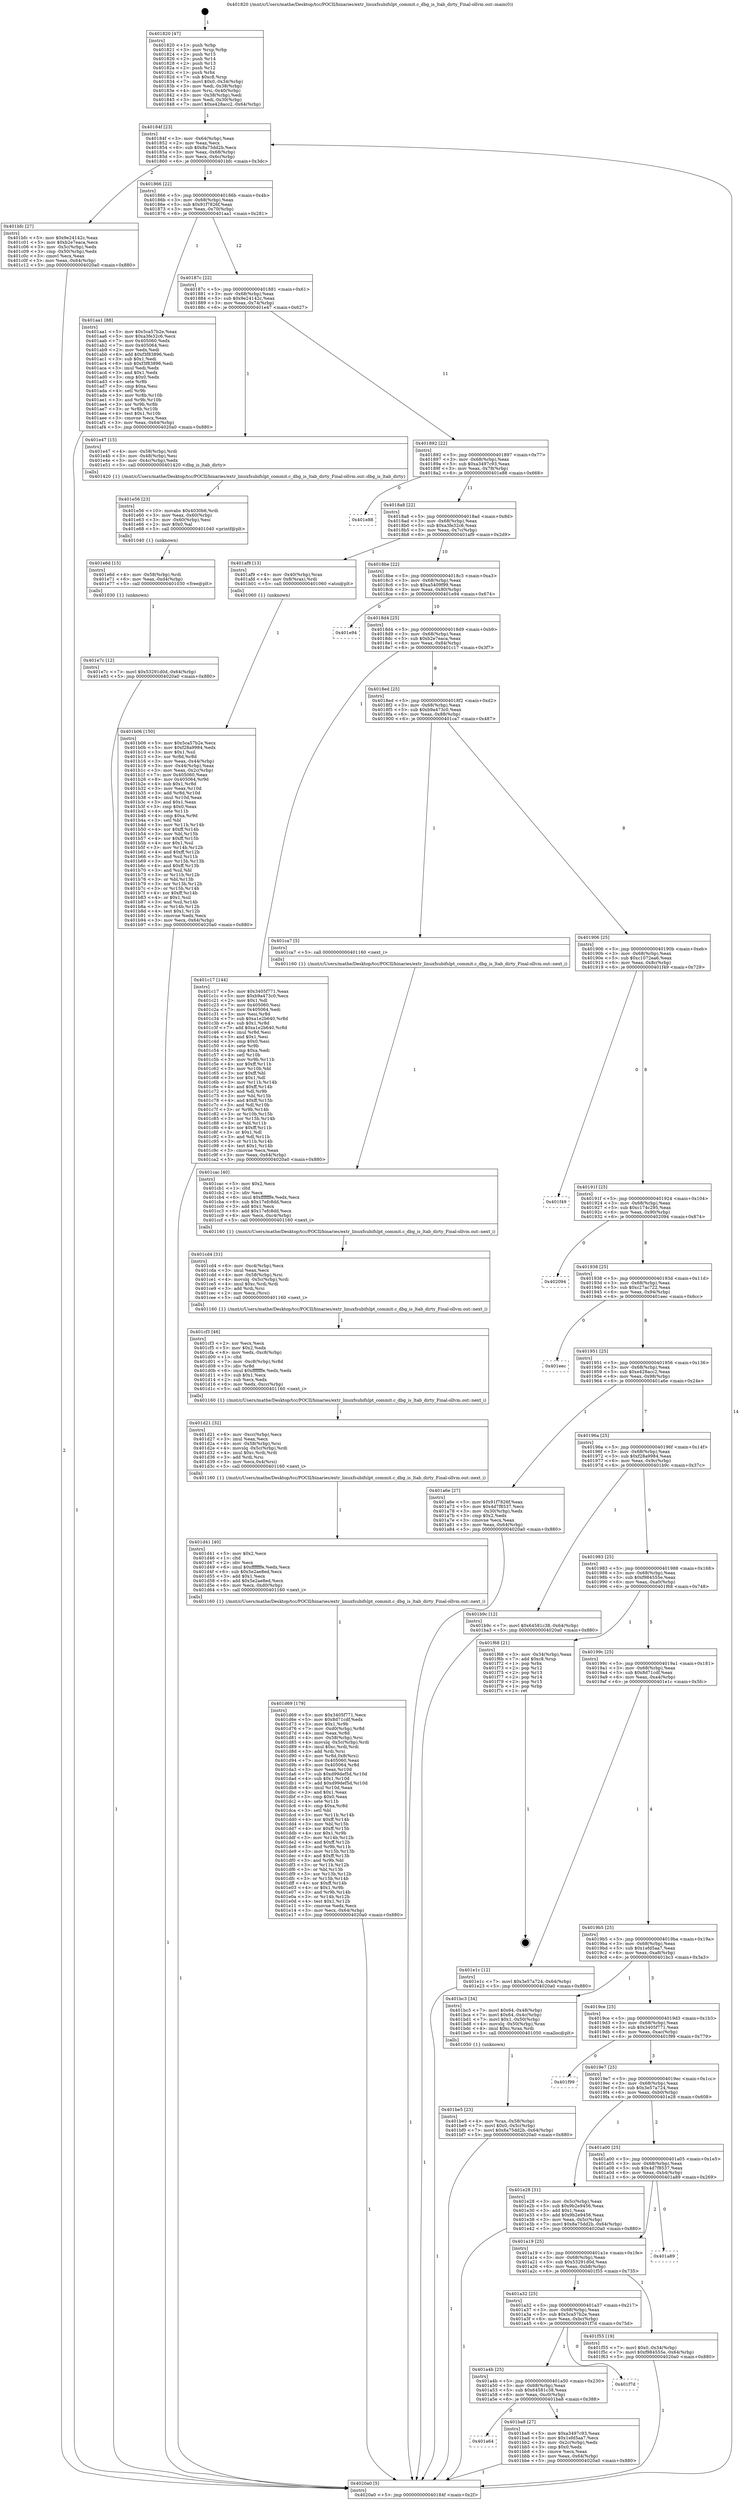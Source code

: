 digraph "0x401820" {
  label = "0x401820 (/mnt/c/Users/mathe/Desktop/tcc/POCII/binaries/extr_linuxfsubifslpt_commit.c_dbg_is_ltab_dirty_Final-ollvm.out::main(0))"
  labelloc = "t"
  node[shape=record]

  Entry [label="",width=0.3,height=0.3,shape=circle,fillcolor=black,style=filled]
  "0x40184f" [label="{
     0x40184f [23]\l
     | [instrs]\l
     &nbsp;&nbsp;0x40184f \<+3\>: mov -0x64(%rbp),%eax\l
     &nbsp;&nbsp;0x401852 \<+2\>: mov %eax,%ecx\l
     &nbsp;&nbsp;0x401854 \<+6\>: sub $0x8a75dd2b,%ecx\l
     &nbsp;&nbsp;0x40185a \<+3\>: mov %eax,-0x68(%rbp)\l
     &nbsp;&nbsp;0x40185d \<+3\>: mov %ecx,-0x6c(%rbp)\l
     &nbsp;&nbsp;0x401860 \<+6\>: je 0000000000401bfc \<main+0x3dc\>\l
  }"]
  "0x401bfc" [label="{
     0x401bfc [27]\l
     | [instrs]\l
     &nbsp;&nbsp;0x401bfc \<+5\>: mov $0x9e24142c,%eax\l
     &nbsp;&nbsp;0x401c01 \<+5\>: mov $0xb2e7eaca,%ecx\l
     &nbsp;&nbsp;0x401c06 \<+3\>: mov -0x5c(%rbp),%edx\l
     &nbsp;&nbsp;0x401c09 \<+3\>: cmp -0x50(%rbp),%edx\l
     &nbsp;&nbsp;0x401c0c \<+3\>: cmovl %ecx,%eax\l
     &nbsp;&nbsp;0x401c0f \<+3\>: mov %eax,-0x64(%rbp)\l
     &nbsp;&nbsp;0x401c12 \<+5\>: jmp 00000000004020a0 \<main+0x880\>\l
  }"]
  "0x401866" [label="{
     0x401866 [22]\l
     | [instrs]\l
     &nbsp;&nbsp;0x401866 \<+5\>: jmp 000000000040186b \<main+0x4b\>\l
     &nbsp;&nbsp;0x40186b \<+3\>: mov -0x68(%rbp),%eax\l
     &nbsp;&nbsp;0x40186e \<+5\>: sub $0x91f7826f,%eax\l
     &nbsp;&nbsp;0x401873 \<+3\>: mov %eax,-0x70(%rbp)\l
     &nbsp;&nbsp;0x401876 \<+6\>: je 0000000000401aa1 \<main+0x281\>\l
  }"]
  Exit [label="",width=0.3,height=0.3,shape=circle,fillcolor=black,style=filled,peripheries=2]
  "0x401aa1" [label="{
     0x401aa1 [88]\l
     | [instrs]\l
     &nbsp;&nbsp;0x401aa1 \<+5\>: mov $0x5ca57b2e,%eax\l
     &nbsp;&nbsp;0x401aa6 \<+5\>: mov $0xa3fe32c6,%ecx\l
     &nbsp;&nbsp;0x401aab \<+7\>: mov 0x405060,%edx\l
     &nbsp;&nbsp;0x401ab2 \<+7\>: mov 0x405064,%esi\l
     &nbsp;&nbsp;0x401ab9 \<+2\>: mov %edx,%edi\l
     &nbsp;&nbsp;0x401abb \<+6\>: add $0xf3f83896,%edi\l
     &nbsp;&nbsp;0x401ac1 \<+3\>: sub $0x1,%edi\l
     &nbsp;&nbsp;0x401ac4 \<+6\>: sub $0xf3f83896,%edi\l
     &nbsp;&nbsp;0x401aca \<+3\>: imul %edi,%edx\l
     &nbsp;&nbsp;0x401acd \<+3\>: and $0x1,%edx\l
     &nbsp;&nbsp;0x401ad0 \<+3\>: cmp $0x0,%edx\l
     &nbsp;&nbsp;0x401ad3 \<+4\>: sete %r8b\l
     &nbsp;&nbsp;0x401ad7 \<+3\>: cmp $0xa,%esi\l
     &nbsp;&nbsp;0x401ada \<+4\>: setl %r9b\l
     &nbsp;&nbsp;0x401ade \<+3\>: mov %r8b,%r10b\l
     &nbsp;&nbsp;0x401ae1 \<+3\>: and %r9b,%r10b\l
     &nbsp;&nbsp;0x401ae4 \<+3\>: xor %r9b,%r8b\l
     &nbsp;&nbsp;0x401ae7 \<+3\>: or %r8b,%r10b\l
     &nbsp;&nbsp;0x401aea \<+4\>: test $0x1,%r10b\l
     &nbsp;&nbsp;0x401aee \<+3\>: cmovne %ecx,%eax\l
     &nbsp;&nbsp;0x401af1 \<+3\>: mov %eax,-0x64(%rbp)\l
     &nbsp;&nbsp;0x401af4 \<+5\>: jmp 00000000004020a0 \<main+0x880\>\l
  }"]
  "0x40187c" [label="{
     0x40187c [22]\l
     | [instrs]\l
     &nbsp;&nbsp;0x40187c \<+5\>: jmp 0000000000401881 \<main+0x61\>\l
     &nbsp;&nbsp;0x401881 \<+3\>: mov -0x68(%rbp),%eax\l
     &nbsp;&nbsp;0x401884 \<+5\>: sub $0x9e24142c,%eax\l
     &nbsp;&nbsp;0x401889 \<+3\>: mov %eax,-0x74(%rbp)\l
     &nbsp;&nbsp;0x40188c \<+6\>: je 0000000000401e47 \<main+0x627\>\l
  }"]
  "0x401e7c" [label="{
     0x401e7c [12]\l
     | [instrs]\l
     &nbsp;&nbsp;0x401e7c \<+7\>: movl $0x53291d0d,-0x64(%rbp)\l
     &nbsp;&nbsp;0x401e83 \<+5\>: jmp 00000000004020a0 \<main+0x880\>\l
  }"]
  "0x401e47" [label="{
     0x401e47 [15]\l
     | [instrs]\l
     &nbsp;&nbsp;0x401e47 \<+4\>: mov -0x58(%rbp),%rdi\l
     &nbsp;&nbsp;0x401e4b \<+3\>: mov -0x48(%rbp),%esi\l
     &nbsp;&nbsp;0x401e4e \<+3\>: mov -0x4c(%rbp),%edx\l
     &nbsp;&nbsp;0x401e51 \<+5\>: call 0000000000401420 \<dbg_is_ltab_dirty\>\l
     | [calls]\l
     &nbsp;&nbsp;0x401420 \{1\} (/mnt/c/Users/mathe/Desktop/tcc/POCII/binaries/extr_linuxfsubifslpt_commit.c_dbg_is_ltab_dirty_Final-ollvm.out::dbg_is_ltab_dirty)\l
  }"]
  "0x401892" [label="{
     0x401892 [22]\l
     | [instrs]\l
     &nbsp;&nbsp;0x401892 \<+5\>: jmp 0000000000401897 \<main+0x77\>\l
     &nbsp;&nbsp;0x401897 \<+3\>: mov -0x68(%rbp),%eax\l
     &nbsp;&nbsp;0x40189a \<+5\>: sub $0xa3497c93,%eax\l
     &nbsp;&nbsp;0x40189f \<+3\>: mov %eax,-0x78(%rbp)\l
     &nbsp;&nbsp;0x4018a2 \<+6\>: je 0000000000401e88 \<main+0x668\>\l
  }"]
  "0x401e6d" [label="{
     0x401e6d [15]\l
     | [instrs]\l
     &nbsp;&nbsp;0x401e6d \<+4\>: mov -0x58(%rbp),%rdi\l
     &nbsp;&nbsp;0x401e71 \<+6\>: mov %eax,-0xd4(%rbp)\l
     &nbsp;&nbsp;0x401e77 \<+5\>: call 0000000000401030 \<free@plt\>\l
     | [calls]\l
     &nbsp;&nbsp;0x401030 \{1\} (unknown)\l
  }"]
  "0x401e88" [label="{
     0x401e88\l
  }", style=dashed]
  "0x4018a8" [label="{
     0x4018a8 [22]\l
     | [instrs]\l
     &nbsp;&nbsp;0x4018a8 \<+5\>: jmp 00000000004018ad \<main+0x8d\>\l
     &nbsp;&nbsp;0x4018ad \<+3\>: mov -0x68(%rbp),%eax\l
     &nbsp;&nbsp;0x4018b0 \<+5\>: sub $0xa3fe32c6,%eax\l
     &nbsp;&nbsp;0x4018b5 \<+3\>: mov %eax,-0x7c(%rbp)\l
     &nbsp;&nbsp;0x4018b8 \<+6\>: je 0000000000401af9 \<main+0x2d9\>\l
  }"]
  "0x401e56" [label="{
     0x401e56 [23]\l
     | [instrs]\l
     &nbsp;&nbsp;0x401e56 \<+10\>: movabs $0x4030b6,%rdi\l
     &nbsp;&nbsp;0x401e60 \<+3\>: mov %eax,-0x60(%rbp)\l
     &nbsp;&nbsp;0x401e63 \<+3\>: mov -0x60(%rbp),%esi\l
     &nbsp;&nbsp;0x401e66 \<+2\>: mov $0x0,%al\l
     &nbsp;&nbsp;0x401e68 \<+5\>: call 0000000000401040 \<printf@plt\>\l
     | [calls]\l
     &nbsp;&nbsp;0x401040 \{1\} (unknown)\l
  }"]
  "0x401af9" [label="{
     0x401af9 [13]\l
     | [instrs]\l
     &nbsp;&nbsp;0x401af9 \<+4\>: mov -0x40(%rbp),%rax\l
     &nbsp;&nbsp;0x401afd \<+4\>: mov 0x8(%rax),%rdi\l
     &nbsp;&nbsp;0x401b01 \<+5\>: call 0000000000401060 \<atoi@plt\>\l
     | [calls]\l
     &nbsp;&nbsp;0x401060 \{1\} (unknown)\l
  }"]
  "0x4018be" [label="{
     0x4018be [22]\l
     | [instrs]\l
     &nbsp;&nbsp;0x4018be \<+5\>: jmp 00000000004018c3 \<main+0xa3\>\l
     &nbsp;&nbsp;0x4018c3 \<+3\>: mov -0x68(%rbp),%eax\l
     &nbsp;&nbsp;0x4018c6 \<+5\>: sub $0xa5409f99,%eax\l
     &nbsp;&nbsp;0x4018cb \<+3\>: mov %eax,-0x80(%rbp)\l
     &nbsp;&nbsp;0x4018ce \<+6\>: je 0000000000401e94 \<main+0x674\>\l
  }"]
  "0x401d69" [label="{
     0x401d69 [179]\l
     | [instrs]\l
     &nbsp;&nbsp;0x401d69 \<+5\>: mov $0x3405f771,%ecx\l
     &nbsp;&nbsp;0x401d6e \<+5\>: mov $0x8d71cdf,%edx\l
     &nbsp;&nbsp;0x401d73 \<+3\>: mov $0x1,%r9b\l
     &nbsp;&nbsp;0x401d76 \<+7\>: mov -0xd0(%rbp),%r8d\l
     &nbsp;&nbsp;0x401d7d \<+4\>: imul %eax,%r8d\l
     &nbsp;&nbsp;0x401d81 \<+4\>: mov -0x58(%rbp),%rsi\l
     &nbsp;&nbsp;0x401d85 \<+4\>: movslq -0x5c(%rbp),%rdi\l
     &nbsp;&nbsp;0x401d89 \<+4\>: imul $0xc,%rdi,%rdi\l
     &nbsp;&nbsp;0x401d8d \<+3\>: add %rdi,%rsi\l
     &nbsp;&nbsp;0x401d90 \<+4\>: mov %r8d,0x8(%rsi)\l
     &nbsp;&nbsp;0x401d94 \<+7\>: mov 0x405060,%eax\l
     &nbsp;&nbsp;0x401d9b \<+8\>: mov 0x405064,%r8d\l
     &nbsp;&nbsp;0x401da3 \<+3\>: mov %eax,%r10d\l
     &nbsp;&nbsp;0x401da6 \<+7\>: sub $0xd99def5d,%r10d\l
     &nbsp;&nbsp;0x401dad \<+4\>: sub $0x1,%r10d\l
     &nbsp;&nbsp;0x401db1 \<+7\>: add $0xd99def5d,%r10d\l
     &nbsp;&nbsp;0x401db8 \<+4\>: imul %r10d,%eax\l
     &nbsp;&nbsp;0x401dbc \<+3\>: and $0x1,%eax\l
     &nbsp;&nbsp;0x401dbf \<+3\>: cmp $0x0,%eax\l
     &nbsp;&nbsp;0x401dc2 \<+4\>: sete %r11b\l
     &nbsp;&nbsp;0x401dc6 \<+4\>: cmp $0xa,%r8d\l
     &nbsp;&nbsp;0x401dca \<+3\>: setl %bl\l
     &nbsp;&nbsp;0x401dcd \<+3\>: mov %r11b,%r14b\l
     &nbsp;&nbsp;0x401dd0 \<+4\>: xor $0xff,%r14b\l
     &nbsp;&nbsp;0x401dd4 \<+3\>: mov %bl,%r15b\l
     &nbsp;&nbsp;0x401dd7 \<+4\>: xor $0xff,%r15b\l
     &nbsp;&nbsp;0x401ddb \<+4\>: xor $0x1,%r9b\l
     &nbsp;&nbsp;0x401ddf \<+3\>: mov %r14b,%r12b\l
     &nbsp;&nbsp;0x401de2 \<+4\>: and $0xff,%r12b\l
     &nbsp;&nbsp;0x401de6 \<+3\>: and %r9b,%r11b\l
     &nbsp;&nbsp;0x401de9 \<+3\>: mov %r15b,%r13b\l
     &nbsp;&nbsp;0x401dec \<+4\>: and $0xff,%r13b\l
     &nbsp;&nbsp;0x401df0 \<+3\>: and %r9b,%bl\l
     &nbsp;&nbsp;0x401df3 \<+3\>: or %r11b,%r12b\l
     &nbsp;&nbsp;0x401df6 \<+3\>: or %bl,%r13b\l
     &nbsp;&nbsp;0x401df9 \<+3\>: xor %r13b,%r12b\l
     &nbsp;&nbsp;0x401dfc \<+3\>: or %r15b,%r14b\l
     &nbsp;&nbsp;0x401dff \<+4\>: xor $0xff,%r14b\l
     &nbsp;&nbsp;0x401e03 \<+4\>: or $0x1,%r9b\l
     &nbsp;&nbsp;0x401e07 \<+3\>: and %r9b,%r14b\l
     &nbsp;&nbsp;0x401e0a \<+3\>: or %r14b,%r12b\l
     &nbsp;&nbsp;0x401e0d \<+4\>: test $0x1,%r12b\l
     &nbsp;&nbsp;0x401e11 \<+3\>: cmovne %edx,%ecx\l
     &nbsp;&nbsp;0x401e14 \<+3\>: mov %ecx,-0x64(%rbp)\l
     &nbsp;&nbsp;0x401e17 \<+5\>: jmp 00000000004020a0 \<main+0x880\>\l
  }"]
  "0x401e94" [label="{
     0x401e94\l
  }", style=dashed]
  "0x4018d4" [label="{
     0x4018d4 [25]\l
     | [instrs]\l
     &nbsp;&nbsp;0x4018d4 \<+5\>: jmp 00000000004018d9 \<main+0xb9\>\l
     &nbsp;&nbsp;0x4018d9 \<+3\>: mov -0x68(%rbp),%eax\l
     &nbsp;&nbsp;0x4018dc \<+5\>: sub $0xb2e7eaca,%eax\l
     &nbsp;&nbsp;0x4018e1 \<+6\>: mov %eax,-0x84(%rbp)\l
     &nbsp;&nbsp;0x4018e7 \<+6\>: je 0000000000401c17 \<main+0x3f7\>\l
  }"]
  "0x401d41" [label="{
     0x401d41 [40]\l
     | [instrs]\l
     &nbsp;&nbsp;0x401d41 \<+5\>: mov $0x2,%ecx\l
     &nbsp;&nbsp;0x401d46 \<+1\>: cltd\l
     &nbsp;&nbsp;0x401d47 \<+2\>: idiv %ecx\l
     &nbsp;&nbsp;0x401d49 \<+6\>: imul $0xfffffffe,%edx,%ecx\l
     &nbsp;&nbsp;0x401d4f \<+6\>: sub $0x5e2ae8ed,%ecx\l
     &nbsp;&nbsp;0x401d55 \<+3\>: add $0x1,%ecx\l
     &nbsp;&nbsp;0x401d58 \<+6\>: add $0x5e2ae8ed,%ecx\l
     &nbsp;&nbsp;0x401d5e \<+6\>: mov %ecx,-0xd0(%rbp)\l
     &nbsp;&nbsp;0x401d64 \<+5\>: call 0000000000401160 \<next_i\>\l
     | [calls]\l
     &nbsp;&nbsp;0x401160 \{1\} (/mnt/c/Users/mathe/Desktop/tcc/POCII/binaries/extr_linuxfsubifslpt_commit.c_dbg_is_ltab_dirty_Final-ollvm.out::next_i)\l
  }"]
  "0x401c17" [label="{
     0x401c17 [144]\l
     | [instrs]\l
     &nbsp;&nbsp;0x401c17 \<+5\>: mov $0x3405f771,%eax\l
     &nbsp;&nbsp;0x401c1c \<+5\>: mov $0xb9a473c0,%ecx\l
     &nbsp;&nbsp;0x401c21 \<+2\>: mov $0x1,%dl\l
     &nbsp;&nbsp;0x401c23 \<+7\>: mov 0x405060,%esi\l
     &nbsp;&nbsp;0x401c2a \<+7\>: mov 0x405064,%edi\l
     &nbsp;&nbsp;0x401c31 \<+3\>: mov %esi,%r8d\l
     &nbsp;&nbsp;0x401c34 \<+7\>: sub $0xa1e2b640,%r8d\l
     &nbsp;&nbsp;0x401c3b \<+4\>: sub $0x1,%r8d\l
     &nbsp;&nbsp;0x401c3f \<+7\>: add $0xa1e2b640,%r8d\l
     &nbsp;&nbsp;0x401c46 \<+4\>: imul %r8d,%esi\l
     &nbsp;&nbsp;0x401c4a \<+3\>: and $0x1,%esi\l
     &nbsp;&nbsp;0x401c4d \<+3\>: cmp $0x0,%esi\l
     &nbsp;&nbsp;0x401c50 \<+4\>: sete %r9b\l
     &nbsp;&nbsp;0x401c54 \<+3\>: cmp $0xa,%edi\l
     &nbsp;&nbsp;0x401c57 \<+4\>: setl %r10b\l
     &nbsp;&nbsp;0x401c5b \<+3\>: mov %r9b,%r11b\l
     &nbsp;&nbsp;0x401c5e \<+4\>: xor $0xff,%r11b\l
     &nbsp;&nbsp;0x401c62 \<+3\>: mov %r10b,%bl\l
     &nbsp;&nbsp;0x401c65 \<+3\>: xor $0xff,%bl\l
     &nbsp;&nbsp;0x401c68 \<+3\>: xor $0x1,%dl\l
     &nbsp;&nbsp;0x401c6b \<+3\>: mov %r11b,%r14b\l
     &nbsp;&nbsp;0x401c6e \<+4\>: and $0xff,%r14b\l
     &nbsp;&nbsp;0x401c72 \<+3\>: and %dl,%r9b\l
     &nbsp;&nbsp;0x401c75 \<+3\>: mov %bl,%r15b\l
     &nbsp;&nbsp;0x401c78 \<+4\>: and $0xff,%r15b\l
     &nbsp;&nbsp;0x401c7c \<+3\>: and %dl,%r10b\l
     &nbsp;&nbsp;0x401c7f \<+3\>: or %r9b,%r14b\l
     &nbsp;&nbsp;0x401c82 \<+3\>: or %r10b,%r15b\l
     &nbsp;&nbsp;0x401c85 \<+3\>: xor %r15b,%r14b\l
     &nbsp;&nbsp;0x401c88 \<+3\>: or %bl,%r11b\l
     &nbsp;&nbsp;0x401c8b \<+4\>: xor $0xff,%r11b\l
     &nbsp;&nbsp;0x401c8f \<+3\>: or $0x1,%dl\l
     &nbsp;&nbsp;0x401c92 \<+3\>: and %dl,%r11b\l
     &nbsp;&nbsp;0x401c95 \<+3\>: or %r11b,%r14b\l
     &nbsp;&nbsp;0x401c98 \<+4\>: test $0x1,%r14b\l
     &nbsp;&nbsp;0x401c9c \<+3\>: cmovne %ecx,%eax\l
     &nbsp;&nbsp;0x401c9f \<+3\>: mov %eax,-0x64(%rbp)\l
     &nbsp;&nbsp;0x401ca2 \<+5\>: jmp 00000000004020a0 \<main+0x880\>\l
  }"]
  "0x4018ed" [label="{
     0x4018ed [25]\l
     | [instrs]\l
     &nbsp;&nbsp;0x4018ed \<+5\>: jmp 00000000004018f2 \<main+0xd2\>\l
     &nbsp;&nbsp;0x4018f2 \<+3\>: mov -0x68(%rbp),%eax\l
     &nbsp;&nbsp;0x4018f5 \<+5\>: sub $0xb9a473c0,%eax\l
     &nbsp;&nbsp;0x4018fa \<+6\>: mov %eax,-0x88(%rbp)\l
     &nbsp;&nbsp;0x401900 \<+6\>: je 0000000000401ca7 \<main+0x487\>\l
  }"]
  "0x401d21" [label="{
     0x401d21 [32]\l
     | [instrs]\l
     &nbsp;&nbsp;0x401d21 \<+6\>: mov -0xcc(%rbp),%ecx\l
     &nbsp;&nbsp;0x401d27 \<+3\>: imul %eax,%ecx\l
     &nbsp;&nbsp;0x401d2a \<+4\>: mov -0x58(%rbp),%rsi\l
     &nbsp;&nbsp;0x401d2e \<+4\>: movslq -0x5c(%rbp),%rdi\l
     &nbsp;&nbsp;0x401d32 \<+4\>: imul $0xc,%rdi,%rdi\l
     &nbsp;&nbsp;0x401d36 \<+3\>: add %rdi,%rsi\l
     &nbsp;&nbsp;0x401d39 \<+3\>: mov %ecx,0x4(%rsi)\l
     &nbsp;&nbsp;0x401d3c \<+5\>: call 0000000000401160 \<next_i\>\l
     | [calls]\l
     &nbsp;&nbsp;0x401160 \{1\} (/mnt/c/Users/mathe/Desktop/tcc/POCII/binaries/extr_linuxfsubifslpt_commit.c_dbg_is_ltab_dirty_Final-ollvm.out::next_i)\l
  }"]
  "0x401ca7" [label="{
     0x401ca7 [5]\l
     | [instrs]\l
     &nbsp;&nbsp;0x401ca7 \<+5\>: call 0000000000401160 \<next_i\>\l
     | [calls]\l
     &nbsp;&nbsp;0x401160 \{1\} (/mnt/c/Users/mathe/Desktop/tcc/POCII/binaries/extr_linuxfsubifslpt_commit.c_dbg_is_ltab_dirty_Final-ollvm.out::next_i)\l
  }"]
  "0x401906" [label="{
     0x401906 [25]\l
     | [instrs]\l
     &nbsp;&nbsp;0x401906 \<+5\>: jmp 000000000040190b \<main+0xeb\>\l
     &nbsp;&nbsp;0x40190b \<+3\>: mov -0x68(%rbp),%eax\l
     &nbsp;&nbsp;0x40190e \<+5\>: sub $0xc1072ea6,%eax\l
     &nbsp;&nbsp;0x401913 \<+6\>: mov %eax,-0x8c(%rbp)\l
     &nbsp;&nbsp;0x401919 \<+6\>: je 0000000000401f49 \<main+0x729\>\l
  }"]
  "0x401cf3" [label="{
     0x401cf3 [46]\l
     | [instrs]\l
     &nbsp;&nbsp;0x401cf3 \<+2\>: xor %ecx,%ecx\l
     &nbsp;&nbsp;0x401cf5 \<+5\>: mov $0x2,%edx\l
     &nbsp;&nbsp;0x401cfa \<+6\>: mov %edx,-0xc8(%rbp)\l
     &nbsp;&nbsp;0x401d00 \<+1\>: cltd\l
     &nbsp;&nbsp;0x401d01 \<+7\>: mov -0xc8(%rbp),%r8d\l
     &nbsp;&nbsp;0x401d08 \<+3\>: idiv %r8d\l
     &nbsp;&nbsp;0x401d0b \<+6\>: imul $0xfffffffe,%edx,%edx\l
     &nbsp;&nbsp;0x401d11 \<+3\>: sub $0x1,%ecx\l
     &nbsp;&nbsp;0x401d14 \<+2\>: sub %ecx,%edx\l
     &nbsp;&nbsp;0x401d16 \<+6\>: mov %edx,-0xcc(%rbp)\l
     &nbsp;&nbsp;0x401d1c \<+5\>: call 0000000000401160 \<next_i\>\l
     | [calls]\l
     &nbsp;&nbsp;0x401160 \{1\} (/mnt/c/Users/mathe/Desktop/tcc/POCII/binaries/extr_linuxfsubifslpt_commit.c_dbg_is_ltab_dirty_Final-ollvm.out::next_i)\l
  }"]
  "0x401f49" [label="{
     0x401f49\l
  }", style=dashed]
  "0x40191f" [label="{
     0x40191f [25]\l
     | [instrs]\l
     &nbsp;&nbsp;0x40191f \<+5\>: jmp 0000000000401924 \<main+0x104\>\l
     &nbsp;&nbsp;0x401924 \<+3\>: mov -0x68(%rbp),%eax\l
     &nbsp;&nbsp;0x401927 \<+5\>: sub $0xc174c295,%eax\l
     &nbsp;&nbsp;0x40192c \<+6\>: mov %eax,-0x90(%rbp)\l
     &nbsp;&nbsp;0x401932 \<+6\>: je 0000000000402094 \<main+0x874\>\l
  }"]
  "0x401cd4" [label="{
     0x401cd4 [31]\l
     | [instrs]\l
     &nbsp;&nbsp;0x401cd4 \<+6\>: mov -0xc4(%rbp),%ecx\l
     &nbsp;&nbsp;0x401cda \<+3\>: imul %eax,%ecx\l
     &nbsp;&nbsp;0x401cdd \<+4\>: mov -0x58(%rbp),%rsi\l
     &nbsp;&nbsp;0x401ce1 \<+4\>: movslq -0x5c(%rbp),%rdi\l
     &nbsp;&nbsp;0x401ce5 \<+4\>: imul $0xc,%rdi,%rdi\l
     &nbsp;&nbsp;0x401ce9 \<+3\>: add %rdi,%rsi\l
     &nbsp;&nbsp;0x401cec \<+2\>: mov %ecx,(%rsi)\l
     &nbsp;&nbsp;0x401cee \<+5\>: call 0000000000401160 \<next_i\>\l
     | [calls]\l
     &nbsp;&nbsp;0x401160 \{1\} (/mnt/c/Users/mathe/Desktop/tcc/POCII/binaries/extr_linuxfsubifslpt_commit.c_dbg_is_ltab_dirty_Final-ollvm.out::next_i)\l
  }"]
  "0x402094" [label="{
     0x402094\l
  }", style=dashed]
  "0x401938" [label="{
     0x401938 [25]\l
     | [instrs]\l
     &nbsp;&nbsp;0x401938 \<+5\>: jmp 000000000040193d \<main+0x11d\>\l
     &nbsp;&nbsp;0x40193d \<+3\>: mov -0x68(%rbp),%eax\l
     &nbsp;&nbsp;0x401940 \<+5\>: sub $0xc27ac722,%eax\l
     &nbsp;&nbsp;0x401945 \<+6\>: mov %eax,-0x94(%rbp)\l
     &nbsp;&nbsp;0x40194b \<+6\>: je 0000000000401eec \<main+0x6cc\>\l
  }"]
  "0x401cac" [label="{
     0x401cac [40]\l
     | [instrs]\l
     &nbsp;&nbsp;0x401cac \<+5\>: mov $0x2,%ecx\l
     &nbsp;&nbsp;0x401cb1 \<+1\>: cltd\l
     &nbsp;&nbsp;0x401cb2 \<+2\>: idiv %ecx\l
     &nbsp;&nbsp;0x401cb4 \<+6\>: imul $0xfffffffe,%edx,%ecx\l
     &nbsp;&nbsp;0x401cba \<+6\>: sub $0x17efc8dd,%ecx\l
     &nbsp;&nbsp;0x401cc0 \<+3\>: add $0x1,%ecx\l
     &nbsp;&nbsp;0x401cc3 \<+6\>: add $0x17efc8dd,%ecx\l
     &nbsp;&nbsp;0x401cc9 \<+6\>: mov %ecx,-0xc4(%rbp)\l
     &nbsp;&nbsp;0x401ccf \<+5\>: call 0000000000401160 \<next_i\>\l
     | [calls]\l
     &nbsp;&nbsp;0x401160 \{1\} (/mnt/c/Users/mathe/Desktop/tcc/POCII/binaries/extr_linuxfsubifslpt_commit.c_dbg_is_ltab_dirty_Final-ollvm.out::next_i)\l
  }"]
  "0x401eec" [label="{
     0x401eec\l
  }", style=dashed]
  "0x401951" [label="{
     0x401951 [25]\l
     | [instrs]\l
     &nbsp;&nbsp;0x401951 \<+5\>: jmp 0000000000401956 \<main+0x136\>\l
     &nbsp;&nbsp;0x401956 \<+3\>: mov -0x68(%rbp),%eax\l
     &nbsp;&nbsp;0x401959 \<+5\>: sub $0xe428acc2,%eax\l
     &nbsp;&nbsp;0x40195e \<+6\>: mov %eax,-0x98(%rbp)\l
     &nbsp;&nbsp;0x401964 \<+6\>: je 0000000000401a6e \<main+0x24e\>\l
  }"]
  "0x401be5" [label="{
     0x401be5 [23]\l
     | [instrs]\l
     &nbsp;&nbsp;0x401be5 \<+4\>: mov %rax,-0x58(%rbp)\l
     &nbsp;&nbsp;0x401be9 \<+7\>: movl $0x0,-0x5c(%rbp)\l
     &nbsp;&nbsp;0x401bf0 \<+7\>: movl $0x8a75dd2b,-0x64(%rbp)\l
     &nbsp;&nbsp;0x401bf7 \<+5\>: jmp 00000000004020a0 \<main+0x880\>\l
  }"]
  "0x401a6e" [label="{
     0x401a6e [27]\l
     | [instrs]\l
     &nbsp;&nbsp;0x401a6e \<+5\>: mov $0x91f7826f,%eax\l
     &nbsp;&nbsp;0x401a73 \<+5\>: mov $0x4d7f8537,%ecx\l
     &nbsp;&nbsp;0x401a78 \<+3\>: mov -0x30(%rbp),%edx\l
     &nbsp;&nbsp;0x401a7b \<+3\>: cmp $0x2,%edx\l
     &nbsp;&nbsp;0x401a7e \<+3\>: cmovne %ecx,%eax\l
     &nbsp;&nbsp;0x401a81 \<+3\>: mov %eax,-0x64(%rbp)\l
     &nbsp;&nbsp;0x401a84 \<+5\>: jmp 00000000004020a0 \<main+0x880\>\l
  }"]
  "0x40196a" [label="{
     0x40196a [25]\l
     | [instrs]\l
     &nbsp;&nbsp;0x40196a \<+5\>: jmp 000000000040196f \<main+0x14f\>\l
     &nbsp;&nbsp;0x40196f \<+3\>: mov -0x68(%rbp),%eax\l
     &nbsp;&nbsp;0x401972 \<+5\>: sub $0xf28a9984,%eax\l
     &nbsp;&nbsp;0x401977 \<+6\>: mov %eax,-0x9c(%rbp)\l
     &nbsp;&nbsp;0x40197d \<+6\>: je 0000000000401b9c \<main+0x37c\>\l
  }"]
  "0x4020a0" [label="{
     0x4020a0 [5]\l
     | [instrs]\l
     &nbsp;&nbsp;0x4020a0 \<+5\>: jmp 000000000040184f \<main+0x2f\>\l
  }"]
  "0x401820" [label="{
     0x401820 [47]\l
     | [instrs]\l
     &nbsp;&nbsp;0x401820 \<+1\>: push %rbp\l
     &nbsp;&nbsp;0x401821 \<+3\>: mov %rsp,%rbp\l
     &nbsp;&nbsp;0x401824 \<+2\>: push %r15\l
     &nbsp;&nbsp;0x401826 \<+2\>: push %r14\l
     &nbsp;&nbsp;0x401828 \<+2\>: push %r13\l
     &nbsp;&nbsp;0x40182a \<+2\>: push %r12\l
     &nbsp;&nbsp;0x40182c \<+1\>: push %rbx\l
     &nbsp;&nbsp;0x40182d \<+7\>: sub $0xc8,%rsp\l
     &nbsp;&nbsp;0x401834 \<+7\>: movl $0x0,-0x34(%rbp)\l
     &nbsp;&nbsp;0x40183b \<+3\>: mov %edi,-0x38(%rbp)\l
     &nbsp;&nbsp;0x40183e \<+4\>: mov %rsi,-0x40(%rbp)\l
     &nbsp;&nbsp;0x401842 \<+3\>: mov -0x38(%rbp),%edi\l
     &nbsp;&nbsp;0x401845 \<+3\>: mov %edi,-0x30(%rbp)\l
     &nbsp;&nbsp;0x401848 \<+7\>: movl $0xe428acc2,-0x64(%rbp)\l
  }"]
  "0x401b06" [label="{
     0x401b06 [150]\l
     | [instrs]\l
     &nbsp;&nbsp;0x401b06 \<+5\>: mov $0x5ca57b2e,%ecx\l
     &nbsp;&nbsp;0x401b0b \<+5\>: mov $0xf28a9984,%edx\l
     &nbsp;&nbsp;0x401b10 \<+3\>: mov $0x1,%sil\l
     &nbsp;&nbsp;0x401b13 \<+3\>: xor %r8d,%r8d\l
     &nbsp;&nbsp;0x401b16 \<+3\>: mov %eax,-0x44(%rbp)\l
     &nbsp;&nbsp;0x401b19 \<+3\>: mov -0x44(%rbp),%eax\l
     &nbsp;&nbsp;0x401b1c \<+3\>: mov %eax,-0x2c(%rbp)\l
     &nbsp;&nbsp;0x401b1f \<+7\>: mov 0x405060,%eax\l
     &nbsp;&nbsp;0x401b26 \<+8\>: mov 0x405064,%r9d\l
     &nbsp;&nbsp;0x401b2e \<+4\>: sub $0x1,%r8d\l
     &nbsp;&nbsp;0x401b32 \<+3\>: mov %eax,%r10d\l
     &nbsp;&nbsp;0x401b35 \<+3\>: add %r8d,%r10d\l
     &nbsp;&nbsp;0x401b38 \<+4\>: imul %r10d,%eax\l
     &nbsp;&nbsp;0x401b3c \<+3\>: and $0x1,%eax\l
     &nbsp;&nbsp;0x401b3f \<+3\>: cmp $0x0,%eax\l
     &nbsp;&nbsp;0x401b42 \<+4\>: sete %r11b\l
     &nbsp;&nbsp;0x401b46 \<+4\>: cmp $0xa,%r9d\l
     &nbsp;&nbsp;0x401b4a \<+3\>: setl %bl\l
     &nbsp;&nbsp;0x401b4d \<+3\>: mov %r11b,%r14b\l
     &nbsp;&nbsp;0x401b50 \<+4\>: xor $0xff,%r14b\l
     &nbsp;&nbsp;0x401b54 \<+3\>: mov %bl,%r15b\l
     &nbsp;&nbsp;0x401b57 \<+4\>: xor $0xff,%r15b\l
     &nbsp;&nbsp;0x401b5b \<+4\>: xor $0x1,%sil\l
     &nbsp;&nbsp;0x401b5f \<+3\>: mov %r14b,%r12b\l
     &nbsp;&nbsp;0x401b62 \<+4\>: and $0xff,%r12b\l
     &nbsp;&nbsp;0x401b66 \<+3\>: and %sil,%r11b\l
     &nbsp;&nbsp;0x401b69 \<+3\>: mov %r15b,%r13b\l
     &nbsp;&nbsp;0x401b6c \<+4\>: and $0xff,%r13b\l
     &nbsp;&nbsp;0x401b70 \<+3\>: and %sil,%bl\l
     &nbsp;&nbsp;0x401b73 \<+3\>: or %r11b,%r12b\l
     &nbsp;&nbsp;0x401b76 \<+3\>: or %bl,%r13b\l
     &nbsp;&nbsp;0x401b79 \<+3\>: xor %r13b,%r12b\l
     &nbsp;&nbsp;0x401b7c \<+3\>: or %r15b,%r14b\l
     &nbsp;&nbsp;0x401b7f \<+4\>: xor $0xff,%r14b\l
     &nbsp;&nbsp;0x401b83 \<+4\>: or $0x1,%sil\l
     &nbsp;&nbsp;0x401b87 \<+3\>: and %sil,%r14b\l
     &nbsp;&nbsp;0x401b8a \<+3\>: or %r14b,%r12b\l
     &nbsp;&nbsp;0x401b8d \<+4\>: test $0x1,%r12b\l
     &nbsp;&nbsp;0x401b91 \<+3\>: cmovne %edx,%ecx\l
     &nbsp;&nbsp;0x401b94 \<+3\>: mov %ecx,-0x64(%rbp)\l
     &nbsp;&nbsp;0x401b97 \<+5\>: jmp 00000000004020a0 \<main+0x880\>\l
  }"]
  "0x401a64" [label="{
     0x401a64\l
  }", style=dashed]
  "0x401b9c" [label="{
     0x401b9c [12]\l
     | [instrs]\l
     &nbsp;&nbsp;0x401b9c \<+7\>: movl $0x64581c38,-0x64(%rbp)\l
     &nbsp;&nbsp;0x401ba3 \<+5\>: jmp 00000000004020a0 \<main+0x880\>\l
  }"]
  "0x401983" [label="{
     0x401983 [25]\l
     | [instrs]\l
     &nbsp;&nbsp;0x401983 \<+5\>: jmp 0000000000401988 \<main+0x168\>\l
     &nbsp;&nbsp;0x401988 \<+3\>: mov -0x68(%rbp),%eax\l
     &nbsp;&nbsp;0x40198b \<+5\>: sub $0xf984555e,%eax\l
     &nbsp;&nbsp;0x401990 \<+6\>: mov %eax,-0xa0(%rbp)\l
     &nbsp;&nbsp;0x401996 \<+6\>: je 0000000000401f68 \<main+0x748\>\l
  }"]
  "0x401ba8" [label="{
     0x401ba8 [27]\l
     | [instrs]\l
     &nbsp;&nbsp;0x401ba8 \<+5\>: mov $0xa3497c93,%eax\l
     &nbsp;&nbsp;0x401bad \<+5\>: mov $0x1efd5aa7,%ecx\l
     &nbsp;&nbsp;0x401bb2 \<+3\>: mov -0x2c(%rbp),%edx\l
     &nbsp;&nbsp;0x401bb5 \<+3\>: cmp $0x0,%edx\l
     &nbsp;&nbsp;0x401bb8 \<+3\>: cmove %ecx,%eax\l
     &nbsp;&nbsp;0x401bbb \<+3\>: mov %eax,-0x64(%rbp)\l
     &nbsp;&nbsp;0x401bbe \<+5\>: jmp 00000000004020a0 \<main+0x880\>\l
  }"]
  "0x401f68" [label="{
     0x401f68 [21]\l
     | [instrs]\l
     &nbsp;&nbsp;0x401f68 \<+3\>: mov -0x34(%rbp),%eax\l
     &nbsp;&nbsp;0x401f6b \<+7\>: add $0xc8,%rsp\l
     &nbsp;&nbsp;0x401f72 \<+1\>: pop %rbx\l
     &nbsp;&nbsp;0x401f73 \<+2\>: pop %r12\l
     &nbsp;&nbsp;0x401f75 \<+2\>: pop %r13\l
     &nbsp;&nbsp;0x401f77 \<+2\>: pop %r14\l
     &nbsp;&nbsp;0x401f79 \<+2\>: pop %r15\l
     &nbsp;&nbsp;0x401f7b \<+1\>: pop %rbp\l
     &nbsp;&nbsp;0x401f7c \<+1\>: ret\l
  }"]
  "0x40199c" [label="{
     0x40199c [25]\l
     | [instrs]\l
     &nbsp;&nbsp;0x40199c \<+5\>: jmp 00000000004019a1 \<main+0x181\>\l
     &nbsp;&nbsp;0x4019a1 \<+3\>: mov -0x68(%rbp),%eax\l
     &nbsp;&nbsp;0x4019a4 \<+5\>: sub $0x8d71cdf,%eax\l
     &nbsp;&nbsp;0x4019a9 \<+6\>: mov %eax,-0xa4(%rbp)\l
     &nbsp;&nbsp;0x4019af \<+6\>: je 0000000000401e1c \<main+0x5fc\>\l
  }"]
  "0x401a4b" [label="{
     0x401a4b [25]\l
     | [instrs]\l
     &nbsp;&nbsp;0x401a4b \<+5\>: jmp 0000000000401a50 \<main+0x230\>\l
     &nbsp;&nbsp;0x401a50 \<+3\>: mov -0x68(%rbp),%eax\l
     &nbsp;&nbsp;0x401a53 \<+5\>: sub $0x64581c38,%eax\l
     &nbsp;&nbsp;0x401a58 \<+6\>: mov %eax,-0xc0(%rbp)\l
     &nbsp;&nbsp;0x401a5e \<+6\>: je 0000000000401ba8 \<main+0x388\>\l
  }"]
  "0x401e1c" [label="{
     0x401e1c [12]\l
     | [instrs]\l
     &nbsp;&nbsp;0x401e1c \<+7\>: movl $0x3e57a724,-0x64(%rbp)\l
     &nbsp;&nbsp;0x401e23 \<+5\>: jmp 00000000004020a0 \<main+0x880\>\l
  }"]
  "0x4019b5" [label="{
     0x4019b5 [25]\l
     | [instrs]\l
     &nbsp;&nbsp;0x4019b5 \<+5\>: jmp 00000000004019ba \<main+0x19a\>\l
     &nbsp;&nbsp;0x4019ba \<+3\>: mov -0x68(%rbp),%eax\l
     &nbsp;&nbsp;0x4019bd \<+5\>: sub $0x1efd5aa7,%eax\l
     &nbsp;&nbsp;0x4019c2 \<+6\>: mov %eax,-0xa8(%rbp)\l
     &nbsp;&nbsp;0x4019c8 \<+6\>: je 0000000000401bc3 \<main+0x3a3\>\l
  }"]
  "0x401f7d" [label="{
     0x401f7d\l
  }", style=dashed]
  "0x401bc3" [label="{
     0x401bc3 [34]\l
     | [instrs]\l
     &nbsp;&nbsp;0x401bc3 \<+7\>: movl $0x64,-0x48(%rbp)\l
     &nbsp;&nbsp;0x401bca \<+7\>: movl $0x64,-0x4c(%rbp)\l
     &nbsp;&nbsp;0x401bd1 \<+7\>: movl $0x1,-0x50(%rbp)\l
     &nbsp;&nbsp;0x401bd8 \<+4\>: movslq -0x50(%rbp),%rax\l
     &nbsp;&nbsp;0x401bdc \<+4\>: imul $0xc,%rax,%rdi\l
     &nbsp;&nbsp;0x401be0 \<+5\>: call 0000000000401050 \<malloc@plt\>\l
     | [calls]\l
     &nbsp;&nbsp;0x401050 \{1\} (unknown)\l
  }"]
  "0x4019ce" [label="{
     0x4019ce [25]\l
     | [instrs]\l
     &nbsp;&nbsp;0x4019ce \<+5\>: jmp 00000000004019d3 \<main+0x1b3\>\l
     &nbsp;&nbsp;0x4019d3 \<+3\>: mov -0x68(%rbp),%eax\l
     &nbsp;&nbsp;0x4019d6 \<+5\>: sub $0x3405f771,%eax\l
     &nbsp;&nbsp;0x4019db \<+6\>: mov %eax,-0xac(%rbp)\l
     &nbsp;&nbsp;0x4019e1 \<+6\>: je 0000000000401f99 \<main+0x779\>\l
  }"]
  "0x401a32" [label="{
     0x401a32 [25]\l
     | [instrs]\l
     &nbsp;&nbsp;0x401a32 \<+5\>: jmp 0000000000401a37 \<main+0x217\>\l
     &nbsp;&nbsp;0x401a37 \<+3\>: mov -0x68(%rbp),%eax\l
     &nbsp;&nbsp;0x401a3a \<+5\>: sub $0x5ca57b2e,%eax\l
     &nbsp;&nbsp;0x401a3f \<+6\>: mov %eax,-0xbc(%rbp)\l
     &nbsp;&nbsp;0x401a45 \<+6\>: je 0000000000401f7d \<main+0x75d\>\l
  }"]
  "0x401f99" [label="{
     0x401f99\l
  }", style=dashed]
  "0x4019e7" [label="{
     0x4019e7 [25]\l
     | [instrs]\l
     &nbsp;&nbsp;0x4019e7 \<+5\>: jmp 00000000004019ec \<main+0x1cc\>\l
     &nbsp;&nbsp;0x4019ec \<+3\>: mov -0x68(%rbp),%eax\l
     &nbsp;&nbsp;0x4019ef \<+5\>: sub $0x3e57a724,%eax\l
     &nbsp;&nbsp;0x4019f4 \<+6\>: mov %eax,-0xb0(%rbp)\l
     &nbsp;&nbsp;0x4019fa \<+6\>: je 0000000000401e28 \<main+0x608\>\l
  }"]
  "0x401f55" [label="{
     0x401f55 [19]\l
     | [instrs]\l
     &nbsp;&nbsp;0x401f55 \<+7\>: movl $0x0,-0x34(%rbp)\l
     &nbsp;&nbsp;0x401f5c \<+7\>: movl $0xf984555e,-0x64(%rbp)\l
     &nbsp;&nbsp;0x401f63 \<+5\>: jmp 00000000004020a0 \<main+0x880\>\l
  }"]
  "0x401e28" [label="{
     0x401e28 [31]\l
     | [instrs]\l
     &nbsp;&nbsp;0x401e28 \<+3\>: mov -0x5c(%rbp),%eax\l
     &nbsp;&nbsp;0x401e2b \<+5\>: sub $0x9b2e9456,%eax\l
     &nbsp;&nbsp;0x401e30 \<+3\>: add $0x1,%eax\l
     &nbsp;&nbsp;0x401e33 \<+5\>: add $0x9b2e9456,%eax\l
     &nbsp;&nbsp;0x401e38 \<+3\>: mov %eax,-0x5c(%rbp)\l
     &nbsp;&nbsp;0x401e3b \<+7\>: movl $0x8a75dd2b,-0x64(%rbp)\l
     &nbsp;&nbsp;0x401e42 \<+5\>: jmp 00000000004020a0 \<main+0x880\>\l
  }"]
  "0x401a00" [label="{
     0x401a00 [25]\l
     | [instrs]\l
     &nbsp;&nbsp;0x401a00 \<+5\>: jmp 0000000000401a05 \<main+0x1e5\>\l
     &nbsp;&nbsp;0x401a05 \<+3\>: mov -0x68(%rbp),%eax\l
     &nbsp;&nbsp;0x401a08 \<+5\>: sub $0x4d7f8537,%eax\l
     &nbsp;&nbsp;0x401a0d \<+6\>: mov %eax,-0xb4(%rbp)\l
     &nbsp;&nbsp;0x401a13 \<+6\>: je 0000000000401a89 \<main+0x269\>\l
  }"]
  "0x401a19" [label="{
     0x401a19 [25]\l
     | [instrs]\l
     &nbsp;&nbsp;0x401a19 \<+5\>: jmp 0000000000401a1e \<main+0x1fe\>\l
     &nbsp;&nbsp;0x401a1e \<+3\>: mov -0x68(%rbp),%eax\l
     &nbsp;&nbsp;0x401a21 \<+5\>: sub $0x53291d0d,%eax\l
     &nbsp;&nbsp;0x401a26 \<+6\>: mov %eax,-0xb8(%rbp)\l
     &nbsp;&nbsp;0x401a2c \<+6\>: je 0000000000401f55 \<main+0x735\>\l
  }"]
  "0x401a89" [label="{
     0x401a89\l
  }", style=dashed]
  Entry -> "0x401820" [label=" 1"]
  "0x40184f" -> "0x401bfc" [label=" 2"]
  "0x40184f" -> "0x401866" [label=" 13"]
  "0x401f68" -> Exit [label=" 1"]
  "0x401866" -> "0x401aa1" [label=" 1"]
  "0x401866" -> "0x40187c" [label=" 12"]
  "0x401f55" -> "0x4020a0" [label=" 1"]
  "0x40187c" -> "0x401e47" [label=" 1"]
  "0x40187c" -> "0x401892" [label=" 11"]
  "0x401e7c" -> "0x4020a0" [label=" 1"]
  "0x401892" -> "0x401e88" [label=" 0"]
  "0x401892" -> "0x4018a8" [label=" 11"]
  "0x401e6d" -> "0x401e7c" [label=" 1"]
  "0x4018a8" -> "0x401af9" [label=" 1"]
  "0x4018a8" -> "0x4018be" [label=" 10"]
  "0x401e56" -> "0x401e6d" [label=" 1"]
  "0x4018be" -> "0x401e94" [label=" 0"]
  "0x4018be" -> "0x4018d4" [label=" 10"]
  "0x401e47" -> "0x401e56" [label=" 1"]
  "0x4018d4" -> "0x401c17" [label=" 1"]
  "0x4018d4" -> "0x4018ed" [label=" 9"]
  "0x401e28" -> "0x4020a0" [label=" 1"]
  "0x4018ed" -> "0x401ca7" [label=" 1"]
  "0x4018ed" -> "0x401906" [label=" 8"]
  "0x401e1c" -> "0x4020a0" [label=" 1"]
  "0x401906" -> "0x401f49" [label=" 0"]
  "0x401906" -> "0x40191f" [label=" 8"]
  "0x401d69" -> "0x4020a0" [label=" 1"]
  "0x40191f" -> "0x402094" [label=" 0"]
  "0x40191f" -> "0x401938" [label=" 8"]
  "0x401d41" -> "0x401d69" [label=" 1"]
  "0x401938" -> "0x401eec" [label=" 0"]
  "0x401938" -> "0x401951" [label=" 8"]
  "0x401d21" -> "0x401d41" [label=" 1"]
  "0x401951" -> "0x401a6e" [label=" 1"]
  "0x401951" -> "0x40196a" [label=" 7"]
  "0x401a6e" -> "0x4020a0" [label=" 1"]
  "0x401820" -> "0x40184f" [label=" 1"]
  "0x4020a0" -> "0x40184f" [label=" 14"]
  "0x401aa1" -> "0x4020a0" [label=" 1"]
  "0x401af9" -> "0x401b06" [label=" 1"]
  "0x401b06" -> "0x4020a0" [label=" 1"]
  "0x401cf3" -> "0x401d21" [label=" 1"]
  "0x40196a" -> "0x401b9c" [label=" 1"]
  "0x40196a" -> "0x401983" [label=" 6"]
  "0x401b9c" -> "0x4020a0" [label=" 1"]
  "0x401cd4" -> "0x401cf3" [label=" 1"]
  "0x401983" -> "0x401f68" [label=" 1"]
  "0x401983" -> "0x40199c" [label=" 5"]
  "0x401cac" -> "0x401cd4" [label=" 1"]
  "0x40199c" -> "0x401e1c" [label=" 1"]
  "0x40199c" -> "0x4019b5" [label=" 4"]
  "0x401c17" -> "0x4020a0" [label=" 1"]
  "0x4019b5" -> "0x401bc3" [label=" 1"]
  "0x4019b5" -> "0x4019ce" [label=" 3"]
  "0x401bfc" -> "0x4020a0" [label=" 2"]
  "0x4019ce" -> "0x401f99" [label=" 0"]
  "0x4019ce" -> "0x4019e7" [label=" 3"]
  "0x401bc3" -> "0x401be5" [label=" 1"]
  "0x4019e7" -> "0x401e28" [label=" 1"]
  "0x4019e7" -> "0x401a00" [label=" 2"]
  "0x401ba8" -> "0x4020a0" [label=" 1"]
  "0x401a00" -> "0x401a89" [label=" 0"]
  "0x401a00" -> "0x401a19" [label=" 2"]
  "0x401a4b" -> "0x401a64" [label=" 0"]
  "0x401a19" -> "0x401f55" [label=" 1"]
  "0x401a19" -> "0x401a32" [label=" 1"]
  "0x401be5" -> "0x4020a0" [label=" 1"]
  "0x401a32" -> "0x401f7d" [label=" 0"]
  "0x401a32" -> "0x401a4b" [label=" 1"]
  "0x401ca7" -> "0x401cac" [label=" 1"]
  "0x401a4b" -> "0x401ba8" [label=" 1"]
}

